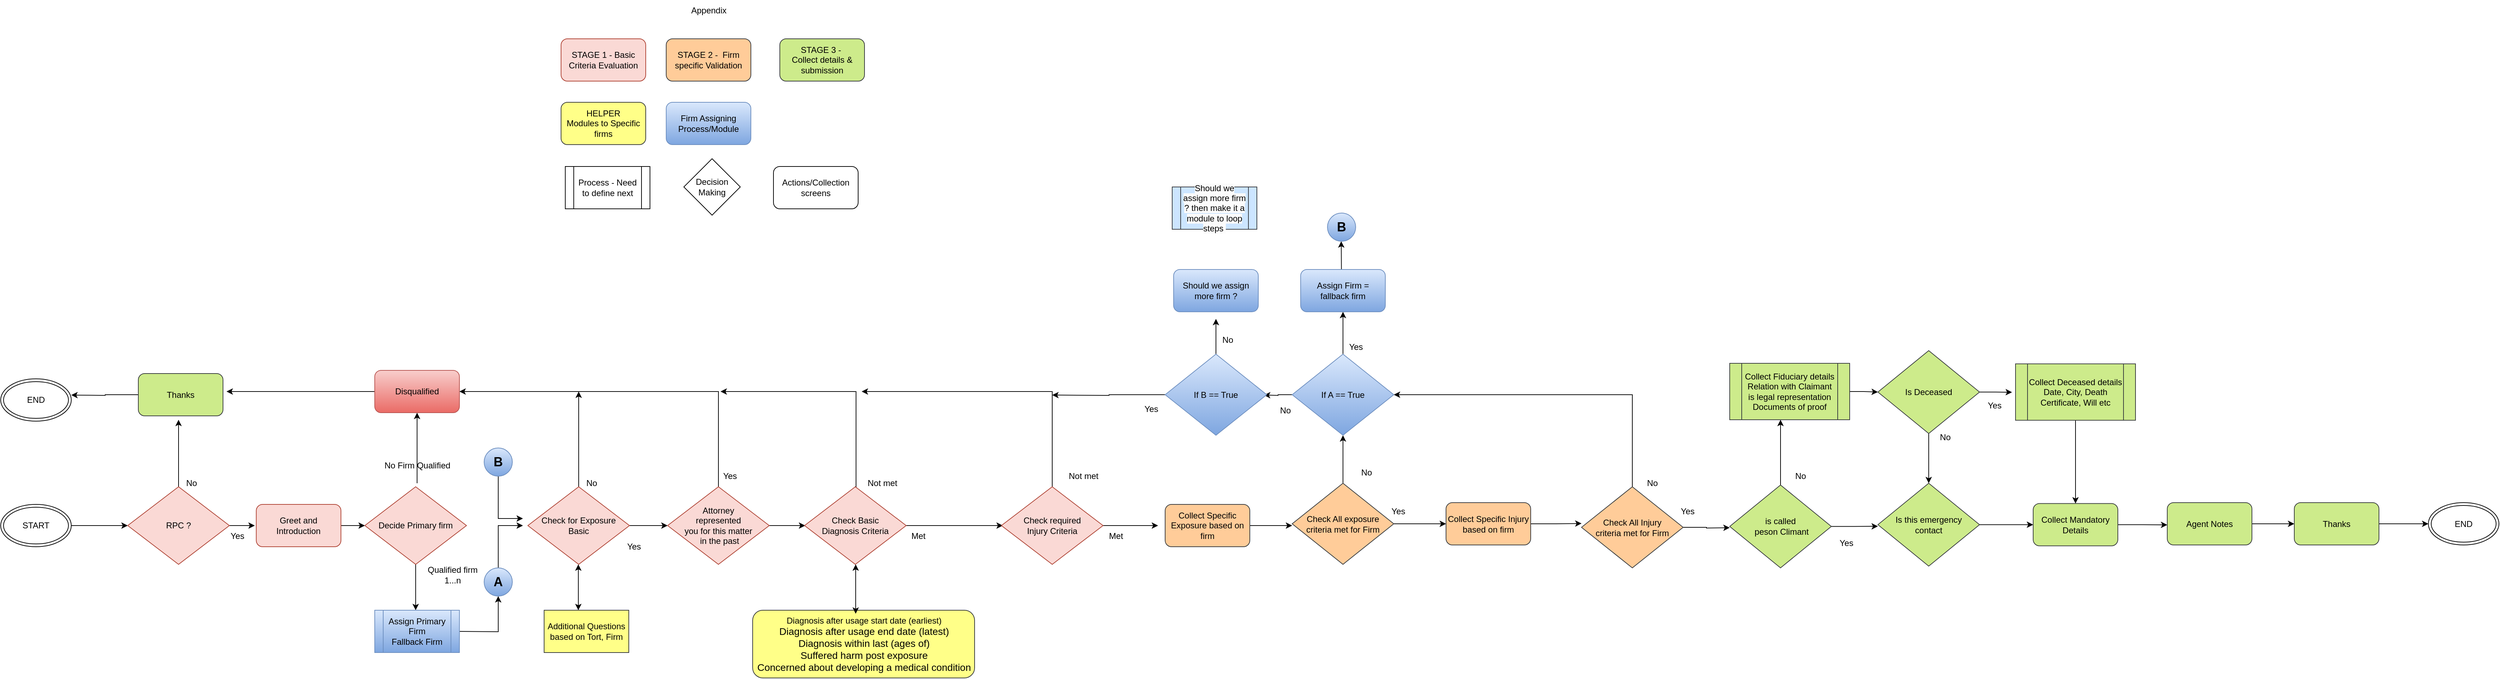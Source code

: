 <mxfile version="21.1.5" type="device">
  <diagram name="Page-1" id="eFChfph1INOUIxKzwDbk">
    <mxGraphModel dx="1219" dy="2813" grid="1" gridSize="10" guides="1" tooltips="1" connect="1" arrows="1" fold="1" page="1" pageScale="1" pageWidth="850" pageHeight="1100" math="0" shadow="0">
      <root>
        <mxCell id="0" />
        <mxCell id="1" parent="0" />
        <mxCell id="fpyDUGGiXaEMiH24qcTl-91" style="edgeStyle=orthogonalEdgeStyle;rounded=0;orthogonalLoop=1;jettySize=auto;html=1;exitX=1;exitY=0.5;exitDx=0;exitDy=0;entryX=0;entryY=0.5;entryDx=0;entryDy=0;" edge="1" parent="1" source="fpyDUGGiXaEMiH24qcTl-92" target="fpyDUGGiXaEMiH24qcTl-95">
          <mxGeometry relative="1" as="geometry" />
        </mxCell>
        <mxCell id="fpyDUGGiXaEMiH24qcTl-92" value="START" style="ellipse;shape=doubleEllipse;whiteSpace=wrap;html=1;" vertex="1" parent="1">
          <mxGeometry x="20" y="-750" width="100" height="60" as="geometry" />
        </mxCell>
        <mxCell id="fpyDUGGiXaEMiH24qcTl-93" style="edgeStyle=orthogonalEdgeStyle;rounded=0;orthogonalLoop=1;jettySize=auto;html=1;exitX=1;exitY=0.5;exitDx=0;exitDy=0;" edge="1" parent="1" source="fpyDUGGiXaEMiH24qcTl-95">
          <mxGeometry relative="1" as="geometry">
            <mxPoint x="380" y="-720" as="targetPoint" />
          </mxGeometry>
        </mxCell>
        <mxCell id="fpyDUGGiXaEMiH24qcTl-94" style="edgeStyle=orthogonalEdgeStyle;rounded=0;orthogonalLoop=1;jettySize=auto;html=1;" edge="1" parent="1" source="fpyDUGGiXaEMiH24qcTl-95">
          <mxGeometry relative="1" as="geometry">
            <mxPoint x="272" y="-870" as="targetPoint" />
          </mxGeometry>
        </mxCell>
        <mxCell id="fpyDUGGiXaEMiH24qcTl-95" value="RPC ?" style="rhombus;whiteSpace=wrap;html=1;fillColor=#fad9d5;strokeColor=#ae4132;" vertex="1" parent="1">
          <mxGeometry x="200" y="-775" width="144" height="110" as="geometry" />
        </mxCell>
        <mxCell id="fpyDUGGiXaEMiH24qcTl-96" style="edgeStyle=orthogonalEdgeStyle;rounded=0;orthogonalLoop=1;jettySize=auto;html=1;exitX=0.5;exitY=1;exitDx=0;exitDy=0;entryX=0.5;entryY=0;entryDx=0;entryDy=0;" edge="1" parent="1" source="fpyDUGGiXaEMiH24qcTl-97">
          <mxGeometry relative="1" as="geometry">
            <mxPoint x="608" y="-600" as="targetPoint" />
          </mxGeometry>
        </mxCell>
        <mxCell id="fpyDUGGiXaEMiH24qcTl-97" value="Decide Primary firm" style="rhombus;whiteSpace=wrap;html=1;fillColor=#fad9d5;strokeColor=#ae4132;" vertex="1" parent="1">
          <mxGeometry x="536" y="-775" width="144" height="110" as="geometry" />
        </mxCell>
        <mxCell id="fpyDUGGiXaEMiH24qcTl-98" style="edgeStyle=orthogonalEdgeStyle;rounded=0;orthogonalLoop=1;jettySize=auto;html=1;exitX=1;exitY=0.5;exitDx=0;exitDy=0;entryX=0;entryY=0.5;entryDx=0;entryDy=0;" edge="1" parent="1" source="fpyDUGGiXaEMiH24qcTl-99" target="fpyDUGGiXaEMiH24qcTl-97">
          <mxGeometry relative="1" as="geometry" />
        </mxCell>
        <mxCell id="fpyDUGGiXaEMiH24qcTl-99" value="Greet and Introduction" style="rounded=1;whiteSpace=wrap;html=1;fillColor=#fad9d5;strokeColor=#ae4132;" vertex="1" parent="1">
          <mxGeometry x="382.13" y="-750" width="120" height="60" as="geometry" />
        </mxCell>
        <mxCell id="fpyDUGGiXaEMiH24qcTl-100" style="edgeStyle=orthogonalEdgeStyle;rounded=0;orthogonalLoop=1;jettySize=auto;html=1;exitX=1;exitY=0.5;exitDx=0;exitDy=0;entryX=0.5;entryY=1;entryDx=0;entryDy=0;" edge="1" parent="1" target="fpyDUGGiXaEMiH24qcTl-141">
          <mxGeometry relative="1" as="geometry">
            <mxPoint x="668" y="-570" as="sourcePoint" />
          </mxGeometry>
        </mxCell>
        <mxCell id="fpyDUGGiXaEMiH24qcTl-101" value="No Firm Qualified" style="text;html=1;align=center;verticalAlign=middle;resizable=0;points=[];autosize=1;strokeColor=none;fillColor=none;" vertex="1" parent="1">
          <mxGeometry x="550" y="-820" width="120" height="30" as="geometry" />
        </mxCell>
        <mxCell id="fpyDUGGiXaEMiH24qcTl-102" value="Qualified firm&lt;br&gt;1...n" style="text;html=1;align=center;verticalAlign=middle;resizable=0;points=[];autosize=1;strokeColor=none;fillColor=none;" vertex="1" parent="1">
          <mxGeometry x="615" y="-670" width="90" height="40" as="geometry" />
        </mxCell>
        <mxCell id="fpyDUGGiXaEMiH24qcTl-103" value="" style="edgeStyle=orthogonalEdgeStyle;rounded=0;orthogonalLoop=1;jettySize=auto;html=1;" edge="1" parent="1" target="fpyDUGGiXaEMiH24qcTl-105">
          <mxGeometry relative="1" as="geometry">
            <mxPoint x="608" y="-870" as="targetPoint" />
            <mxPoint x="610" y="-780" as="sourcePoint" />
            <Array as="points">
              <mxPoint x="610" y="-840" />
              <mxPoint x="610" y="-840" />
            </Array>
          </mxGeometry>
        </mxCell>
        <mxCell id="fpyDUGGiXaEMiH24qcTl-104" style="edgeStyle=orthogonalEdgeStyle;rounded=0;orthogonalLoop=1;jettySize=auto;html=1;exitX=0;exitY=0.5;exitDx=0;exitDy=0;" edge="1" parent="1" source="fpyDUGGiXaEMiH24qcTl-105">
          <mxGeometry relative="1" as="geometry">
            <mxPoint x="340" y="-910" as="targetPoint" />
          </mxGeometry>
        </mxCell>
        <mxCell id="fpyDUGGiXaEMiH24qcTl-105" value="Disqualified" style="rounded=1;whiteSpace=wrap;html=1;fillColor=#f8cecc;gradientColor=#ea6b66;strokeColor=#b85450;" vertex="1" parent="1">
          <mxGeometry x="550" y="-940" width="120" height="60" as="geometry" />
        </mxCell>
        <mxCell id="fpyDUGGiXaEMiH24qcTl-106" style="edgeStyle=orthogonalEdgeStyle;rounded=0;orthogonalLoop=1;jettySize=auto;html=1;exitX=1;exitY=0.5;exitDx=0;exitDy=0;entryX=0;entryY=0.5;entryDx=0;entryDy=0;" edge="1" parent="1" source="fpyDUGGiXaEMiH24qcTl-108" target="fpyDUGGiXaEMiH24qcTl-111">
          <mxGeometry relative="1" as="geometry" />
        </mxCell>
        <mxCell id="fpyDUGGiXaEMiH24qcTl-107" style="edgeStyle=orthogonalEdgeStyle;rounded=0;orthogonalLoop=1;jettySize=auto;html=1;exitX=0.5;exitY=0;exitDx=0;exitDy=0;" edge="1" parent="1" source="fpyDUGGiXaEMiH24qcTl-108">
          <mxGeometry relative="1" as="geometry">
            <mxPoint x="839" y="-910" as="targetPoint" />
          </mxGeometry>
        </mxCell>
        <mxCell id="fpyDUGGiXaEMiH24qcTl-108" value="Check for Exposure&lt;br&gt;Basic" style="rhombus;whiteSpace=wrap;html=1;fillColor=#fad9d5;strokeColor=#ae4132;" vertex="1" parent="1">
          <mxGeometry x="767" y="-775" width="144" height="110" as="geometry" />
        </mxCell>
        <mxCell id="fpyDUGGiXaEMiH24qcTl-109" style="edgeStyle=orthogonalEdgeStyle;rounded=0;orthogonalLoop=1;jettySize=auto;html=1;exitX=0.5;exitY=0;exitDx=0;exitDy=0;entryX=1;entryY=0.5;entryDx=0;entryDy=0;" edge="1" parent="1" source="fpyDUGGiXaEMiH24qcTl-111" target="fpyDUGGiXaEMiH24qcTl-105">
          <mxGeometry relative="1" as="geometry">
            <mxPoint x="706" y="-910" as="targetPoint" />
            <Array as="points">
              <mxPoint x="1037" y="-910" />
            </Array>
          </mxGeometry>
        </mxCell>
        <mxCell id="fpyDUGGiXaEMiH24qcTl-110" style="edgeStyle=orthogonalEdgeStyle;rounded=0;orthogonalLoop=1;jettySize=auto;html=1;exitX=1;exitY=0.5;exitDx=0;exitDy=0;" edge="1" parent="1" source="fpyDUGGiXaEMiH24qcTl-111">
          <mxGeometry relative="1" as="geometry">
            <mxPoint x="1160" y="-720" as="targetPoint" />
          </mxGeometry>
        </mxCell>
        <mxCell id="fpyDUGGiXaEMiH24qcTl-111" value="Attorney &lt;br&gt;represented &lt;br&gt;you for this matter&lt;br&gt;&amp;nbsp;in the past" style="rhombus;whiteSpace=wrap;html=1;fillColor=#fad9d5;strokeColor=#ae4132;" vertex="1" parent="1">
          <mxGeometry x="965" y="-775" width="144" height="110" as="geometry" />
        </mxCell>
        <mxCell id="fpyDUGGiXaEMiH24qcTl-112" value="Yes" style="text;html=1;align=center;verticalAlign=middle;resizable=0;points=[];autosize=1;strokeColor=none;fillColor=none;" vertex="1" parent="1">
          <mxGeometry x="1033" y="-805" width="40" height="30" as="geometry" />
        </mxCell>
        <mxCell id="fpyDUGGiXaEMiH24qcTl-113" value="Yes" style="text;html=1;align=center;verticalAlign=middle;resizable=0;points=[];autosize=1;strokeColor=none;fillColor=none;" vertex="1" parent="1">
          <mxGeometry x="897" y="-705" width="40" height="30" as="geometry" />
        </mxCell>
        <mxCell id="fpyDUGGiXaEMiH24qcTl-114" value="No" style="text;html=1;align=center;verticalAlign=middle;resizable=0;points=[];autosize=1;strokeColor=none;fillColor=none;" vertex="1" parent="1">
          <mxGeometry x="837" y="-795" width="40" height="30" as="geometry" />
        </mxCell>
        <mxCell id="fpyDUGGiXaEMiH24qcTl-115" value="Additional Questions based on Tort, Firm" style="rounded=0;whiteSpace=wrap;html=1;fillColor=#ffff88;strokeColor=#36393d;" vertex="1" parent="1">
          <mxGeometry x="790" y="-600" width="120" height="60" as="geometry" />
        </mxCell>
        <mxCell id="fpyDUGGiXaEMiH24qcTl-116" value="" style="endArrow=classic;startArrow=classic;html=1;rounded=0;" edge="1" parent="1">
          <mxGeometry width="50" height="50" relative="1" as="geometry">
            <mxPoint x="838.5" y="-600" as="sourcePoint" />
            <mxPoint x="838.5" y="-665" as="targetPoint" />
            <Array as="points">
              <mxPoint x="838.5" y="-635" />
            </Array>
          </mxGeometry>
        </mxCell>
        <mxCell id="fpyDUGGiXaEMiH24qcTl-117" style="edgeStyle=orthogonalEdgeStyle;rounded=0;orthogonalLoop=1;jettySize=auto;html=1;exitX=1;exitY=0.5;exitDx=0;exitDy=0;" edge="1" parent="1" source="fpyDUGGiXaEMiH24qcTl-119">
          <mxGeometry relative="1" as="geometry">
            <mxPoint x="1440" y="-720" as="targetPoint" />
          </mxGeometry>
        </mxCell>
        <mxCell id="fpyDUGGiXaEMiH24qcTl-118" style="edgeStyle=orthogonalEdgeStyle;rounded=0;orthogonalLoop=1;jettySize=auto;html=1;exitX=0.5;exitY=0;exitDx=0;exitDy=0;" edge="1" parent="1" source="fpyDUGGiXaEMiH24qcTl-119">
          <mxGeometry relative="1" as="geometry">
            <mxPoint x="1040" y="-910" as="targetPoint" />
            <Array as="points">
              <mxPoint x="1232" y="-910" />
            </Array>
          </mxGeometry>
        </mxCell>
        <mxCell id="fpyDUGGiXaEMiH24qcTl-119" value="Check Basic &lt;br&gt;Diagnosis Criteria" style="rhombus;whiteSpace=wrap;html=1;fillColor=#fad9d5;strokeColor=#ae4132;" vertex="1" parent="1">
          <mxGeometry x="1159" y="-775" width="144" height="110" as="geometry" />
        </mxCell>
        <mxCell id="fpyDUGGiXaEMiH24qcTl-120" value="Diagnosis after usage start date (earliest)&lt;br style=&quot;caret-color: rgb(0, 0, 0); font-size: 14px; text-align: start;&quot;&gt;&lt;span style=&quot;caret-color: rgb(0, 0, 0); font-size: 14px; text-align: start;&quot;&gt;Diagnosis after usage end date (latest)&lt;/span&gt;&lt;br style=&quot;caret-color: rgb(0, 0, 0); font-size: 14px; text-align: start;&quot;&gt;&lt;span style=&quot;caret-color: rgb(0, 0, 0); font-size: 14px; text-align: start;&quot;&gt;Diagnosis within last (ages of)&lt;/span&gt;&lt;br style=&quot;caret-color: rgb(0, 0, 0); font-size: 14px; text-align: start;&quot;&gt;&lt;span style=&quot;caret-color: rgb(0, 0, 0); font-size: 14px; text-align: start;&quot;&gt;Suffered harm post exposure&lt;/span&gt;&lt;br style=&quot;caret-color: rgb(0, 0, 0); font-size: 14px; text-align: start;&quot;&gt;&lt;span style=&quot;caret-color: rgb(0, 0, 0); font-size: 14px; text-align: start;&quot;&gt;Concerned about developing a medical condition&lt;/span&gt;" style="rounded=1;whiteSpace=wrap;html=1;fillColor=#ffff88;strokeColor=#36393d;" vertex="1" parent="1">
          <mxGeometry x="1085.5" y="-600" width="314.5" height="96" as="geometry" />
        </mxCell>
        <mxCell id="fpyDUGGiXaEMiH24qcTl-121" value="" style="endArrow=classic;startArrow=classic;html=1;rounded=0;" edge="1" parent="1">
          <mxGeometry width="50" height="50" relative="1" as="geometry">
            <mxPoint x="1231.5" y="-595" as="sourcePoint" />
            <mxPoint x="1231.5" y="-665" as="targetPoint" />
          </mxGeometry>
        </mxCell>
        <mxCell id="fpyDUGGiXaEMiH24qcTl-122" value="Not met" style="text;html=1;align=center;verticalAlign=middle;resizable=0;points=[];autosize=1;strokeColor=none;fillColor=none;" vertex="1" parent="1">
          <mxGeometry x="1234" y="-795" width="70" height="30" as="geometry" />
        </mxCell>
        <mxCell id="fpyDUGGiXaEMiH24qcTl-123" value="Met" style="text;html=1;align=center;verticalAlign=middle;resizable=0;points=[];autosize=1;strokeColor=none;fillColor=none;" vertex="1" parent="1">
          <mxGeometry x="1300" y="-720" width="40" height="30" as="geometry" />
        </mxCell>
        <mxCell id="fpyDUGGiXaEMiH24qcTl-124" style="edgeStyle=orthogonalEdgeStyle;rounded=0;orthogonalLoop=1;jettySize=auto;html=1;exitX=1;exitY=0.5;exitDx=0;exitDy=0;" edge="1" parent="1" source="fpyDUGGiXaEMiH24qcTl-126">
          <mxGeometry relative="1" as="geometry">
            <mxPoint x="1660" y="-720" as="targetPoint" />
          </mxGeometry>
        </mxCell>
        <mxCell id="fpyDUGGiXaEMiH24qcTl-125" style="edgeStyle=orthogonalEdgeStyle;rounded=0;orthogonalLoop=1;jettySize=auto;html=1;exitX=0.5;exitY=0;exitDx=0;exitDy=0;" edge="1" parent="1" source="fpyDUGGiXaEMiH24qcTl-126">
          <mxGeometry relative="1" as="geometry">
            <mxPoint x="1240" y="-910" as="targetPoint" />
            <Array as="points">
              <mxPoint x="1510" y="-910" />
            </Array>
          </mxGeometry>
        </mxCell>
        <mxCell id="fpyDUGGiXaEMiH24qcTl-126" value="Check required&lt;br&gt;Injury Criteria" style="rhombus;whiteSpace=wrap;html=1;fillColor=#fad9d5;strokeColor=#ae4132;" vertex="1" parent="1">
          <mxGeometry x="1438" y="-775" width="144" height="110" as="geometry" />
        </mxCell>
        <mxCell id="fpyDUGGiXaEMiH24qcTl-127" value="Not met" style="text;html=1;align=center;verticalAlign=middle;resizable=0;points=[];autosize=1;strokeColor=none;fillColor=none;" vertex="1" parent="1">
          <mxGeometry x="1519" y="-805" width="70" height="30" as="geometry" />
        </mxCell>
        <mxCell id="fpyDUGGiXaEMiH24qcTl-128" value="Met" style="text;html=1;align=center;verticalAlign=middle;resizable=0;points=[];autosize=1;strokeColor=none;fillColor=none;" vertex="1" parent="1">
          <mxGeometry x="1580" y="-720" width="40" height="30" as="geometry" />
        </mxCell>
        <mxCell id="fpyDUGGiXaEMiH24qcTl-129" style="edgeStyle=orthogonalEdgeStyle;rounded=0;orthogonalLoop=1;jettySize=auto;html=1;" edge="1" parent="1" source="fpyDUGGiXaEMiH24qcTl-130">
          <mxGeometry relative="1" as="geometry">
            <mxPoint x="1850" y="-720" as="targetPoint" />
          </mxGeometry>
        </mxCell>
        <mxCell id="fpyDUGGiXaEMiH24qcTl-130" value="Collect Specific Exposure based on firm" style="rounded=1;whiteSpace=wrap;html=1;fillColor=#ffcc99;strokeColor=#36393d;" vertex="1" parent="1">
          <mxGeometry x="1670" y="-750" width="120" height="60" as="geometry" />
        </mxCell>
        <mxCell id="fpyDUGGiXaEMiH24qcTl-131" style="edgeStyle=orthogonalEdgeStyle;rounded=0;orthogonalLoop=1;jettySize=auto;html=1;exitX=1;exitY=0.5;exitDx=0;exitDy=0;entryX=0;entryY=0.452;entryDx=0;entryDy=0;entryPerimeter=0;" edge="1" parent="1" source="fpyDUGGiXaEMiH24qcTl-132" target="fpyDUGGiXaEMiH24qcTl-146">
          <mxGeometry relative="1" as="geometry" />
        </mxCell>
        <mxCell id="fpyDUGGiXaEMiH24qcTl-132" value="Collect Specific Injury based on firm" style="rounded=1;whiteSpace=wrap;html=1;fillColor=#ffcc99;strokeColor=#36393d;" vertex="1" parent="1">
          <mxGeometry x="2068" y="-752.5" width="120" height="60" as="geometry" />
        </mxCell>
        <mxCell id="fpyDUGGiXaEMiH24qcTl-133" style="edgeStyle=orthogonalEdgeStyle;rounded=0;orthogonalLoop=1;jettySize=auto;html=1;exitX=1;exitY=0.5;exitDx=0;exitDy=0;entryX=0;entryY=0.5;entryDx=0;entryDy=0;" edge="1" parent="1" source="fpyDUGGiXaEMiH24qcTl-135" target="fpyDUGGiXaEMiH24qcTl-132">
          <mxGeometry relative="1" as="geometry" />
        </mxCell>
        <mxCell id="fpyDUGGiXaEMiH24qcTl-134" style="edgeStyle=orthogonalEdgeStyle;rounded=0;orthogonalLoop=1;jettySize=auto;html=1;exitX=0.5;exitY=0;exitDx=0;exitDy=0;entryX=0.5;entryY=1;entryDx=0;entryDy=0;" edge="1" parent="1" source="fpyDUGGiXaEMiH24qcTl-135" target="fpyDUGGiXaEMiH24qcTl-149">
          <mxGeometry relative="1" as="geometry">
            <mxPoint x="1922" y="-830" as="targetPoint" />
          </mxGeometry>
        </mxCell>
        <mxCell id="fpyDUGGiXaEMiH24qcTl-135" value="Check All exposure criteria met for Firm" style="rhombus;whiteSpace=wrap;html=1;fillColor=#ffcc99;strokeColor=#36393d;" vertex="1" parent="1">
          <mxGeometry x="1850" y="-780" width="144" height="115" as="geometry" />
        </mxCell>
        <mxCell id="fpyDUGGiXaEMiH24qcTl-136" value="Yes" style="text;html=1;align=center;verticalAlign=middle;resizable=0;points=[];autosize=1;strokeColor=none;fillColor=none;" vertex="1" parent="1">
          <mxGeometry x="1980" y="-755" width="40" height="30" as="geometry" />
        </mxCell>
        <mxCell id="fpyDUGGiXaEMiH24qcTl-137" value="No" style="text;html=1;align=center;verticalAlign=middle;resizable=0;points=[];autosize=1;strokeColor=none;fillColor=none;" vertex="1" parent="1">
          <mxGeometry x="1935" y="-810" width="40" height="30" as="geometry" />
        </mxCell>
        <mxCell id="fpyDUGGiXaEMiH24qcTl-138" style="edgeStyle=orthogonalEdgeStyle;rounded=0;orthogonalLoop=1;jettySize=auto;html=1;exitX=0.5;exitY=1;exitDx=0;exitDy=0;" edge="1" parent="1" source="fpyDUGGiXaEMiH24qcTl-139">
          <mxGeometry relative="1" as="geometry">
            <mxPoint x="760" y="-730" as="targetPoint" />
            <Array as="points">
              <mxPoint x="725" y="-730" />
            </Array>
          </mxGeometry>
        </mxCell>
        <mxCell id="fpyDUGGiXaEMiH24qcTl-139" value="&lt;b&gt;&lt;font style=&quot;font-size: 18px;&quot;&gt;B&lt;/font&gt;&lt;/b&gt;" style="ellipse;whiteSpace=wrap;html=1;aspect=fixed;fillColor=#dae8fc;gradientColor=#7ea6e0;strokeColor=#6c8ebf;" vertex="1" parent="1">
          <mxGeometry x="705" y="-830" width="40" height="40" as="geometry" />
        </mxCell>
        <mxCell id="fpyDUGGiXaEMiH24qcTl-140" style="edgeStyle=orthogonalEdgeStyle;rounded=0;orthogonalLoop=1;jettySize=auto;html=1;exitX=0.5;exitY=0;exitDx=0;exitDy=0;" edge="1" parent="1" source="fpyDUGGiXaEMiH24qcTl-141">
          <mxGeometry relative="1" as="geometry">
            <mxPoint x="760" y="-720" as="targetPoint" />
            <Array as="points">
              <mxPoint x="725" y="-720" />
            </Array>
          </mxGeometry>
        </mxCell>
        <mxCell id="fpyDUGGiXaEMiH24qcTl-141" value="&lt;b&gt;&lt;font style=&quot;font-size: 18px;&quot;&gt;A&lt;/font&gt;&lt;/b&gt;" style="ellipse;whiteSpace=wrap;html=1;aspect=fixed;fillColor=#dae8fc;gradientColor=#7ea6e0;strokeColor=#6c8ebf;" vertex="1" parent="1">
          <mxGeometry x="705" y="-660" width="40" height="40" as="geometry" />
        </mxCell>
        <mxCell id="fpyDUGGiXaEMiH24qcTl-142" style="edgeStyle=orthogonalEdgeStyle;rounded=0;orthogonalLoop=1;jettySize=auto;html=1;exitX=0.5;exitY=0;exitDx=0;exitDy=0;" edge="1" parent="1" source="fpyDUGGiXaEMiH24qcTl-151">
          <mxGeometry relative="1" as="geometry">
            <mxPoint x="1919.5" y="-1123" as="targetPoint" />
            <mxPoint x="1919.5" y="-1073" as="sourcePoint" />
            <Array as="points">
              <mxPoint x="1920" y="-1063" />
              <mxPoint x="1920" y="-1063" />
            </Array>
          </mxGeometry>
        </mxCell>
        <mxCell id="fpyDUGGiXaEMiH24qcTl-143" value="&lt;b&gt;&lt;font style=&quot;font-size: 18px;&quot;&gt;B&lt;/font&gt;&lt;/b&gt;" style="ellipse;whiteSpace=wrap;html=1;aspect=fixed;fillColor=#dae8fc;gradientColor=#7ea6e0;strokeColor=#6c8ebf;" vertex="1" parent="1">
          <mxGeometry x="1900" y="-1163" width="40" height="40" as="geometry" />
        </mxCell>
        <mxCell id="fpyDUGGiXaEMiH24qcTl-144" style="edgeStyle=orthogonalEdgeStyle;rounded=0;orthogonalLoop=1;jettySize=auto;html=1;exitX=1;exitY=0.5;exitDx=0;exitDy=0;" edge="1" parent="1" source="fpyDUGGiXaEMiH24qcTl-146">
          <mxGeometry relative="1" as="geometry">
            <mxPoint x="2470" y="-717" as="targetPoint" />
          </mxGeometry>
        </mxCell>
        <mxCell id="fpyDUGGiXaEMiH24qcTl-145" style="edgeStyle=orthogonalEdgeStyle;rounded=0;orthogonalLoop=1;jettySize=auto;html=1;exitX=0.5;exitY=0;exitDx=0;exitDy=0;entryX=1;entryY=0.5;entryDx=0;entryDy=0;" edge="1" parent="1" source="fpyDUGGiXaEMiH24qcTl-146" target="fpyDUGGiXaEMiH24qcTl-149">
          <mxGeometry relative="1" as="geometry" />
        </mxCell>
        <mxCell id="fpyDUGGiXaEMiH24qcTl-146" value="Check All Injury &lt;br&gt;criteria met for Firm" style="rhombus;whiteSpace=wrap;html=1;fillColor=#ffcc99;strokeColor=#36393d;" vertex="1" parent="1">
          <mxGeometry x="2260" y="-775" width="144" height="115" as="geometry" />
        </mxCell>
        <mxCell id="fpyDUGGiXaEMiH24qcTl-147" style="edgeStyle=orthogonalEdgeStyle;rounded=0;orthogonalLoop=1;jettySize=auto;html=1;exitX=0.5;exitY=0;exitDx=0;exitDy=0;entryX=0.5;entryY=1;entryDx=0;entryDy=0;" edge="1" parent="1" source="fpyDUGGiXaEMiH24qcTl-149" target="fpyDUGGiXaEMiH24qcTl-151">
          <mxGeometry relative="1" as="geometry" />
        </mxCell>
        <mxCell id="fpyDUGGiXaEMiH24qcTl-148" style="edgeStyle=orthogonalEdgeStyle;rounded=0;orthogonalLoop=1;jettySize=auto;html=1;exitX=0;exitY=0.5;exitDx=0;exitDy=0;" edge="1" parent="1" source="fpyDUGGiXaEMiH24qcTl-149">
          <mxGeometry relative="1" as="geometry">
            <mxPoint x="1810" y="-905" as="targetPoint" />
          </mxGeometry>
        </mxCell>
        <mxCell id="fpyDUGGiXaEMiH24qcTl-149" value="If A == True" style="rhombus;whiteSpace=wrap;html=1;fillColor=#dae8fc;gradientColor=#7ea6e0;strokeColor=#6c8ebf;" vertex="1" parent="1">
          <mxGeometry x="1850" y="-963" width="144" height="115" as="geometry" />
        </mxCell>
        <mxCell id="fpyDUGGiXaEMiH24qcTl-150" value="" style="edgeStyle=orthogonalEdgeStyle;rounded=0;orthogonalLoop=1;jettySize=auto;html=1;exitX=0.5;exitY=0;exitDx=0;exitDy=0;" edge="1" parent="1" target="fpyDUGGiXaEMiH24qcTl-151">
          <mxGeometry relative="1" as="geometry">
            <mxPoint x="1919.5" y="-1123" as="targetPoint" />
            <mxPoint x="1919.5" y="-1073" as="sourcePoint" />
            <Array as="points" />
          </mxGeometry>
        </mxCell>
        <mxCell id="fpyDUGGiXaEMiH24qcTl-151" value="Assign Firm = &lt;br&gt;fallback firm" style="rounded=1;whiteSpace=wrap;html=1;fillColor=#dae8fc;gradientColor=#7ea6e0;strokeColor=#6c8ebf;" vertex="1" parent="1">
          <mxGeometry x="1862" y="-1083" width="120" height="60" as="geometry" />
        </mxCell>
        <mxCell id="fpyDUGGiXaEMiH24qcTl-152" value="Yes" style="text;html=1;align=center;verticalAlign=middle;resizable=0;points=[];autosize=1;strokeColor=none;fillColor=none;" vertex="1" parent="1">
          <mxGeometry x="1920" y="-988" width="40" height="30" as="geometry" />
        </mxCell>
        <mxCell id="fpyDUGGiXaEMiH24qcTl-153" style="edgeStyle=orthogonalEdgeStyle;rounded=0;orthogonalLoop=1;jettySize=auto;html=1;exitX=0.5;exitY=0;exitDx=0;exitDy=0;" edge="1" parent="1" source="fpyDUGGiXaEMiH24qcTl-155">
          <mxGeometry relative="1" as="geometry">
            <mxPoint x="1742" y="-1013" as="targetPoint" />
          </mxGeometry>
        </mxCell>
        <mxCell id="fpyDUGGiXaEMiH24qcTl-154" style="edgeStyle=orthogonalEdgeStyle;rounded=0;orthogonalLoop=1;jettySize=auto;html=1;exitX=0;exitY=0.5;exitDx=0;exitDy=0;" edge="1" parent="1" source="fpyDUGGiXaEMiH24qcTl-155">
          <mxGeometry relative="1" as="geometry">
            <mxPoint x="1510" y="-905" as="targetPoint" />
          </mxGeometry>
        </mxCell>
        <mxCell id="fpyDUGGiXaEMiH24qcTl-155" value="If B == True" style="rhombus;whiteSpace=wrap;html=1;fillColor=#dae8fc;gradientColor=#7ea6e0;strokeColor=#6c8ebf;" vertex="1" parent="1">
          <mxGeometry x="1670" y="-963" width="144" height="115" as="geometry" />
        </mxCell>
        <mxCell id="fpyDUGGiXaEMiH24qcTl-156" value="No" style="text;html=1;align=center;verticalAlign=middle;resizable=0;points=[];autosize=1;strokeColor=none;fillColor=none;" vertex="1" parent="1">
          <mxGeometry x="1820" y="-898" width="40" height="30" as="geometry" />
        </mxCell>
        <mxCell id="fpyDUGGiXaEMiH24qcTl-157" value="Yes" style="text;html=1;align=center;verticalAlign=middle;resizable=0;points=[];autosize=1;strokeColor=none;fillColor=none;" vertex="1" parent="1">
          <mxGeometry x="1630" y="-900" width="40" height="30" as="geometry" />
        </mxCell>
        <mxCell id="fpyDUGGiXaEMiH24qcTl-158" value="No&amp;nbsp;" style="text;html=1;align=center;verticalAlign=middle;resizable=0;points=[];autosize=1;strokeColor=none;fillColor=none;" vertex="1" parent="1">
          <mxGeometry x="1740" y="-998" width="40" height="30" as="geometry" />
        </mxCell>
        <mxCell id="fpyDUGGiXaEMiH24qcTl-159" value="Should we assign more firm ?" style="rounded=1;whiteSpace=wrap;html=1;fillColor=#dae8fc;gradientColor=#7ea6e0;strokeColor=#6c8ebf;" vertex="1" parent="1">
          <mxGeometry x="1682" y="-1083" width="120" height="60" as="geometry" />
        </mxCell>
        <mxCell id="fpyDUGGiXaEMiH24qcTl-160" value="&lt;meta charset=&quot;utf-8&quot;&gt;&lt;span style=&quot;color: rgb(0, 0, 0); font-family: Helvetica; font-size: 12px; font-style: normal; font-variant-ligatures: normal; font-variant-caps: normal; font-weight: 400; letter-spacing: normal; orphans: 2; text-align: center; text-indent: 0px; text-transform: none; widows: 2; word-spacing: 0px; -webkit-text-stroke-width: 0px; background-color: rgb(251, 251, 251); text-decoration-thickness: initial; text-decoration-style: initial; text-decoration-color: initial; float: none; display: inline !important;&quot;&gt;Should we assign more firm ? then make it a module to loop steps&amp;nbsp;&lt;/span&gt;" style="shape=process;whiteSpace=wrap;html=1;backgroundOutline=1;fillColor=#cce5ff;strokeColor=#36393d;gradientColor=none;" vertex="1" parent="1">
          <mxGeometry x="1680" y="-1200" width="120" height="60" as="geometry" />
        </mxCell>
        <mxCell id="fpyDUGGiXaEMiH24qcTl-161" value="Yes" style="text;html=1;align=center;verticalAlign=middle;resizable=0;points=[];autosize=1;strokeColor=none;fillColor=none;" vertex="1" parent="1">
          <mxGeometry x="2390" y="-755" width="40" height="30" as="geometry" />
        </mxCell>
        <mxCell id="fpyDUGGiXaEMiH24qcTl-162" value="No" style="text;html=1;align=center;verticalAlign=middle;resizable=0;points=[];autosize=1;strokeColor=none;fillColor=none;" vertex="1" parent="1">
          <mxGeometry x="2340" y="-795" width="40" height="30" as="geometry" />
        </mxCell>
        <mxCell id="fpyDUGGiXaEMiH24qcTl-163" style="edgeStyle=orthogonalEdgeStyle;rounded=0;orthogonalLoop=1;jettySize=auto;html=1;exitX=1;exitY=0.5;exitDx=0;exitDy=0;" edge="1" parent="1" source="fpyDUGGiXaEMiH24qcTl-165">
          <mxGeometry relative="1" as="geometry">
            <mxPoint x="2680" y="-719" as="targetPoint" />
          </mxGeometry>
        </mxCell>
        <mxCell id="fpyDUGGiXaEMiH24qcTl-164" style="edgeStyle=orthogonalEdgeStyle;rounded=0;orthogonalLoop=1;jettySize=auto;html=1;exitX=0.5;exitY=0;exitDx=0;exitDy=0;" edge="1" parent="1" source="fpyDUGGiXaEMiH24qcTl-165">
          <mxGeometry relative="1" as="geometry">
            <mxPoint x="2542" y="-870" as="targetPoint" />
          </mxGeometry>
        </mxCell>
        <mxCell id="fpyDUGGiXaEMiH24qcTl-165" value="is called &lt;br&gt;&amp;nbsp;peson Climant" style="rhombus;whiteSpace=wrap;html=1;fillColor=#cdeb8b;strokeColor=#36393d;" vertex="1" parent="1">
          <mxGeometry x="2470" y="-777.5" width="144" height="117.5" as="geometry" />
        </mxCell>
        <mxCell id="fpyDUGGiXaEMiH24qcTl-166" value="No" style="text;html=1;align=center;verticalAlign=middle;resizable=0;points=[];autosize=1;strokeColor=none;fillColor=none;" vertex="1" parent="1">
          <mxGeometry x="2550" y="-805" width="40" height="30" as="geometry" />
        </mxCell>
        <mxCell id="fpyDUGGiXaEMiH24qcTl-167" style="edgeStyle=orthogonalEdgeStyle;rounded=0;orthogonalLoop=1;jettySize=auto;html=1;exitX=0;exitY=0.5;exitDx=0;exitDy=0;" edge="1" parent="1" source="fpyDUGGiXaEMiH24qcTl-168">
          <mxGeometry relative="1" as="geometry">
            <mxPoint x="120" y="-905" as="targetPoint" />
          </mxGeometry>
        </mxCell>
        <mxCell id="fpyDUGGiXaEMiH24qcTl-168" value="Thanks" style="rounded=1;whiteSpace=wrap;html=1;fillColor=#cdeb8b;strokeColor=#36393d;" vertex="1" parent="1">
          <mxGeometry x="215" y="-935.5" width="120" height="60" as="geometry" />
        </mxCell>
        <mxCell id="fpyDUGGiXaEMiH24qcTl-169" value="END" style="ellipse;shape=doubleEllipse;whiteSpace=wrap;html=1;" vertex="1" parent="1">
          <mxGeometry x="20" y="-928" width="100" height="60" as="geometry" />
        </mxCell>
        <mxCell id="fpyDUGGiXaEMiH24qcTl-170" value="Yes" style="text;html=1;align=center;verticalAlign=middle;resizable=0;points=[];autosize=1;strokeColor=none;fillColor=none;" vertex="1" parent="1">
          <mxGeometry x="335" y="-720" width="40" height="30" as="geometry" />
        </mxCell>
        <mxCell id="fpyDUGGiXaEMiH24qcTl-171" value="No" style="text;html=1;align=center;verticalAlign=middle;resizable=0;points=[];autosize=1;strokeColor=none;fillColor=none;" vertex="1" parent="1">
          <mxGeometry x="270" y="-795" width="40" height="30" as="geometry" />
        </mxCell>
        <mxCell id="fpyDUGGiXaEMiH24qcTl-172" value="HELPER&lt;br&gt;Modules to Specific firms" style="rounded=1;whiteSpace=wrap;html=1;fillColor=#ffff88;strokeColor=#36393d;" vertex="1" parent="1">
          <mxGeometry x="814" y="-1320" width="120" height="60" as="geometry" />
        </mxCell>
        <mxCell id="fpyDUGGiXaEMiH24qcTl-173" value="STAGE 1 - Basic Criteria Evaluation" style="rounded=1;whiteSpace=wrap;html=1;fillColor=#fad9d5;strokeColor=#ae4132;" vertex="1" parent="1">
          <mxGeometry x="814" y="-1410" width="120" height="60" as="geometry" />
        </mxCell>
        <mxCell id="fpyDUGGiXaEMiH24qcTl-174" value="Firm Assigning Process/Module" style="rounded=1;whiteSpace=wrap;html=1;fillColor=#dae8fc;gradientColor=#7ea6e0;strokeColor=#6c8ebf;" vertex="1" parent="1">
          <mxGeometry x="963" y="-1320" width="120" height="60" as="geometry" />
        </mxCell>
        <mxCell id="fpyDUGGiXaEMiH24qcTl-175" value="STAGE 2 -&amp;nbsp; Firm specific Validation" style="rounded=1;whiteSpace=wrap;html=1;fillColor=#ffcc99;strokeColor=#36393d;" vertex="1" parent="1">
          <mxGeometry x="963" y="-1410" width="120" height="60" as="geometry" />
        </mxCell>
        <mxCell id="fpyDUGGiXaEMiH24qcTl-176" value="STAGE 3 -&amp;nbsp;&lt;br&gt;Collect details &amp;amp; submission" style="rounded=1;whiteSpace=wrap;html=1;fillColor=#cdeb8b;strokeColor=#36393d;" vertex="1" parent="1">
          <mxGeometry x="1124" y="-1410" width="120" height="60" as="geometry" />
        </mxCell>
        <mxCell id="fpyDUGGiXaEMiH24qcTl-177" style="edgeStyle=orthogonalEdgeStyle;rounded=0;orthogonalLoop=1;jettySize=auto;html=1;exitX=1;exitY=0.5;exitDx=0;exitDy=0;entryX=0;entryY=0.5;entryDx=0;entryDy=0;" edge="1" parent="1" source="fpyDUGGiXaEMiH24qcTl-178" target="fpyDUGGiXaEMiH24qcTl-186">
          <mxGeometry relative="1" as="geometry" />
        </mxCell>
        <mxCell id="fpyDUGGiXaEMiH24qcTl-178" value="Collect&amp;nbsp;Fiduciary details&lt;br style=&quot;border-color: var(--border-color);&quot;&gt;Relation with Claimant&lt;br style=&quot;border-color: var(--border-color);&quot;&gt;is legal representation&lt;br style=&quot;border-color: var(--border-color);&quot;&gt;Documents of proof" style="shape=process;whiteSpace=wrap;html=1;backgroundOutline=1;fillColor=#cdeb8b;strokeColor=#36393d;" vertex="1" parent="1">
          <mxGeometry x="2470" y="-950" width="170" height="80" as="geometry" />
        </mxCell>
        <mxCell id="fpyDUGGiXaEMiH24qcTl-179" value="Appendix" style="text;html=1;align=center;verticalAlign=middle;resizable=0;points=[];autosize=1;strokeColor=none;fillColor=none;" vertex="1" parent="1">
          <mxGeometry x="988" y="-1465" width="70" height="30" as="geometry" />
        </mxCell>
        <mxCell id="fpyDUGGiXaEMiH24qcTl-180" value="Assign Primary Firm&lt;br style=&quot;border-color: var(--border-color);&quot;&gt;Fallback Firm" style="shape=process;whiteSpace=wrap;html=1;backgroundOutline=1;fillColor=#dae8fc;strokeColor=#6c8ebf;gradientColor=#7ea6e0;" vertex="1" parent="1">
          <mxGeometry x="550" y="-600" width="120" height="60" as="geometry" />
        </mxCell>
        <mxCell id="fpyDUGGiXaEMiH24qcTl-181" value="Yes" style="text;html=1;align=center;verticalAlign=middle;resizable=0;points=[];autosize=1;strokeColor=none;fillColor=none;" vertex="1" parent="1">
          <mxGeometry x="2615" y="-710" width="40" height="30" as="geometry" />
        </mxCell>
        <mxCell id="fpyDUGGiXaEMiH24qcTl-182" style="edgeStyle=orthogonalEdgeStyle;rounded=0;orthogonalLoop=1;jettySize=auto;html=1;exitX=1;exitY=0.5;exitDx=0;exitDy=0;" edge="1" parent="1" source="fpyDUGGiXaEMiH24qcTl-183" target="fpyDUGGiXaEMiH24qcTl-195">
          <mxGeometry relative="1" as="geometry">
            <mxPoint x="2870" y="-721" as="targetPoint" />
          </mxGeometry>
        </mxCell>
        <mxCell id="fpyDUGGiXaEMiH24qcTl-183" value="Is this emergency &lt;br&gt;contact" style="rhombus;whiteSpace=wrap;html=1;fillColor=#cdeb8b;strokeColor=#36393d;" vertex="1" parent="1">
          <mxGeometry x="2680" y="-780" width="144" height="117.5" as="geometry" />
        </mxCell>
        <mxCell id="fpyDUGGiXaEMiH24qcTl-184" style="edgeStyle=orthogonalEdgeStyle;rounded=0;orthogonalLoop=1;jettySize=auto;html=1;exitX=1;exitY=0.5;exitDx=0;exitDy=0;" edge="1" parent="1" source="fpyDUGGiXaEMiH24qcTl-186">
          <mxGeometry relative="1" as="geometry">
            <mxPoint x="2870" y="-909" as="targetPoint" />
          </mxGeometry>
        </mxCell>
        <mxCell id="fpyDUGGiXaEMiH24qcTl-185" style="edgeStyle=orthogonalEdgeStyle;rounded=0;orthogonalLoop=1;jettySize=auto;html=1;exitX=0.5;exitY=1;exitDx=0;exitDy=0;entryX=0.5;entryY=0;entryDx=0;entryDy=0;" edge="1" parent="1" source="fpyDUGGiXaEMiH24qcTl-186" target="fpyDUGGiXaEMiH24qcTl-183">
          <mxGeometry relative="1" as="geometry" />
        </mxCell>
        <mxCell id="fpyDUGGiXaEMiH24qcTl-186" value="Is Deceased" style="rhombus;whiteSpace=wrap;html=1;fillColor=#cdeb8b;strokeColor=#36393d;" vertex="1" parent="1">
          <mxGeometry x="2680" y="-968" width="144" height="117.5" as="geometry" />
        </mxCell>
        <mxCell id="fpyDUGGiXaEMiH24qcTl-187" value="No" style="text;html=1;align=center;verticalAlign=middle;resizable=0;points=[];autosize=1;strokeColor=none;fillColor=none;" vertex="1" parent="1">
          <mxGeometry x="2755" y="-860" width="40" height="30" as="geometry" />
        </mxCell>
        <mxCell id="fpyDUGGiXaEMiH24qcTl-188" value="Yes" style="text;html=1;align=center;verticalAlign=middle;resizable=0;points=[];autosize=1;strokeColor=none;fillColor=none;" vertex="1" parent="1">
          <mxGeometry x="2825" y="-905.5" width="40" height="30" as="geometry" />
        </mxCell>
        <mxCell id="fpyDUGGiXaEMiH24qcTl-189" style="edgeStyle=orthogonalEdgeStyle;rounded=0;orthogonalLoop=1;jettySize=auto;html=1;exitX=0.5;exitY=1;exitDx=0;exitDy=0;entryX=0.5;entryY=0;entryDx=0;entryDy=0;" edge="1" parent="1" source="fpyDUGGiXaEMiH24qcTl-190" target="fpyDUGGiXaEMiH24qcTl-195">
          <mxGeometry relative="1" as="geometry" />
        </mxCell>
        <mxCell id="fpyDUGGiXaEMiH24qcTl-190" value="Collect Deceased&amp;nbsp;details&lt;br style=&quot;border-color: var(--border-color);&quot;&gt;Date, City, Death Certificate, Will etc" style="shape=process;whiteSpace=wrap;html=1;backgroundOutline=1;fillColor=#cdeb8b;strokeColor=#36393d;" vertex="1" parent="1">
          <mxGeometry x="2875" y="-949.25" width="170" height="80" as="geometry" />
        </mxCell>
        <mxCell id="fpyDUGGiXaEMiH24qcTl-191" value="Process - Need to define next" style="shape=process;whiteSpace=wrap;html=1;backgroundOutline=1;" vertex="1" parent="1">
          <mxGeometry x="820" y="-1229" width="120" height="60" as="geometry" />
        </mxCell>
        <mxCell id="fpyDUGGiXaEMiH24qcTl-192" value="Decision Making" style="rhombus;whiteSpace=wrap;html=1;" vertex="1" parent="1">
          <mxGeometry x="988" y="-1240" width="80" height="80" as="geometry" />
        </mxCell>
        <mxCell id="fpyDUGGiXaEMiH24qcTl-193" value="Actions/Collection screens" style="rounded=1;whiteSpace=wrap;html=1;" vertex="1" parent="1">
          <mxGeometry x="1115" y="-1229" width="120" height="60" as="geometry" />
        </mxCell>
        <mxCell id="fpyDUGGiXaEMiH24qcTl-194" style="edgeStyle=orthogonalEdgeStyle;rounded=0;orthogonalLoop=1;jettySize=auto;html=1;exitX=1;exitY=0.5;exitDx=0;exitDy=0;" edge="1" parent="1" source="fpyDUGGiXaEMiH24qcTl-195">
          <mxGeometry relative="1" as="geometry">
            <mxPoint x="3090" y="-721" as="targetPoint" />
          </mxGeometry>
        </mxCell>
        <mxCell id="fpyDUGGiXaEMiH24qcTl-195" value="Collect Mandatory Details" style="rounded=1;whiteSpace=wrap;html=1;fillColor=#cdeb8b;strokeColor=#36393d;" vertex="1" parent="1">
          <mxGeometry x="2900" y="-751.25" width="120" height="60" as="geometry" />
        </mxCell>
        <mxCell id="fpyDUGGiXaEMiH24qcTl-196" style="edgeStyle=orthogonalEdgeStyle;rounded=0;orthogonalLoop=1;jettySize=auto;html=1;exitX=1;exitY=0.5;exitDx=0;exitDy=0;entryX=0;entryY=0.5;entryDx=0;entryDy=0;" edge="1" parent="1" source="fpyDUGGiXaEMiH24qcTl-197" target="fpyDUGGiXaEMiH24qcTl-199">
          <mxGeometry relative="1" as="geometry" />
        </mxCell>
        <mxCell id="fpyDUGGiXaEMiH24qcTl-197" value="Agent Notes" style="rounded=1;whiteSpace=wrap;html=1;fillColor=#cdeb8b;strokeColor=#36393d;" vertex="1" parent="1">
          <mxGeometry x="3090" y="-752.5" width="120" height="60" as="geometry" />
        </mxCell>
        <mxCell id="fpyDUGGiXaEMiH24qcTl-198" style="edgeStyle=orthogonalEdgeStyle;rounded=0;orthogonalLoop=1;jettySize=auto;html=1;exitX=1;exitY=0.5;exitDx=0;exitDy=0;entryX=0;entryY=0.5;entryDx=0;entryDy=0;" edge="1" parent="1" source="fpyDUGGiXaEMiH24qcTl-199" target="fpyDUGGiXaEMiH24qcTl-200">
          <mxGeometry relative="1" as="geometry" />
        </mxCell>
        <mxCell id="fpyDUGGiXaEMiH24qcTl-199" value="Thanks" style="rounded=1;whiteSpace=wrap;html=1;fillColor=#cdeb8b;strokeColor=#36393d;" vertex="1" parent="1">
          <mxGeometry x="3270" y="-752.5" width="120" height="60" as="geometry" />
        </mxCell>
        <mxCell id="fpyDUGGiXaEMiH24qcTl-200" value="END" style="ellipse;shape=doubleEllipse;whiteSpace=wrap;html=1;" vertex="1" parent="1">
          <mxGeometry x="3460" y="-752.5" width="100" height="60" as="geometry" />
        </mxCell>
      </root>
    </mxGraphModel>
  </diagram>
</mxfile>
